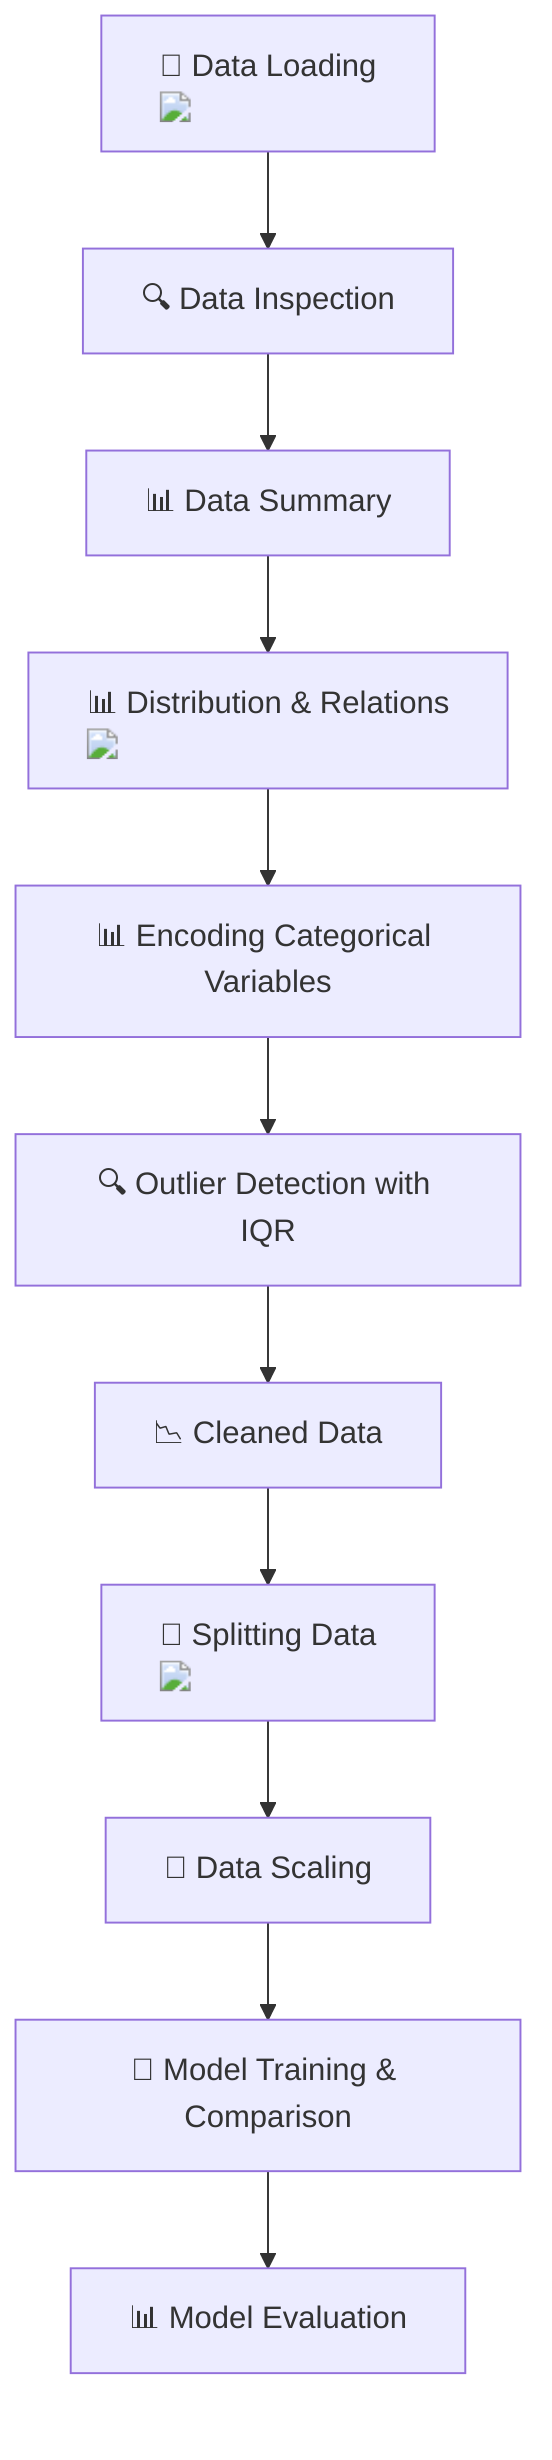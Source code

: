 flowchart TD
    A["📁 Data Loading <img src='file.svg' />"] --> B["🔍 Data Inspection"]
    B --> C["📊 Data Summary"]
    C --> D["📊 Distribution & Relations <img src='barplot_template.svg' />"]
    D --> E["📊 Encoding Categorical Variables"]
    E --> F["🔍 Outlier Detection with IQR"]
    F --> G["📉 Cleaned Data"]
    G --> H["🔄 Splitting Data <img src='row_split.svg' />"]
    H --> I["📏 Data Scaling"]
    I --> J["🤖 Model Training & Comparison"]
    J --> K["📊 Model Evaluation"]